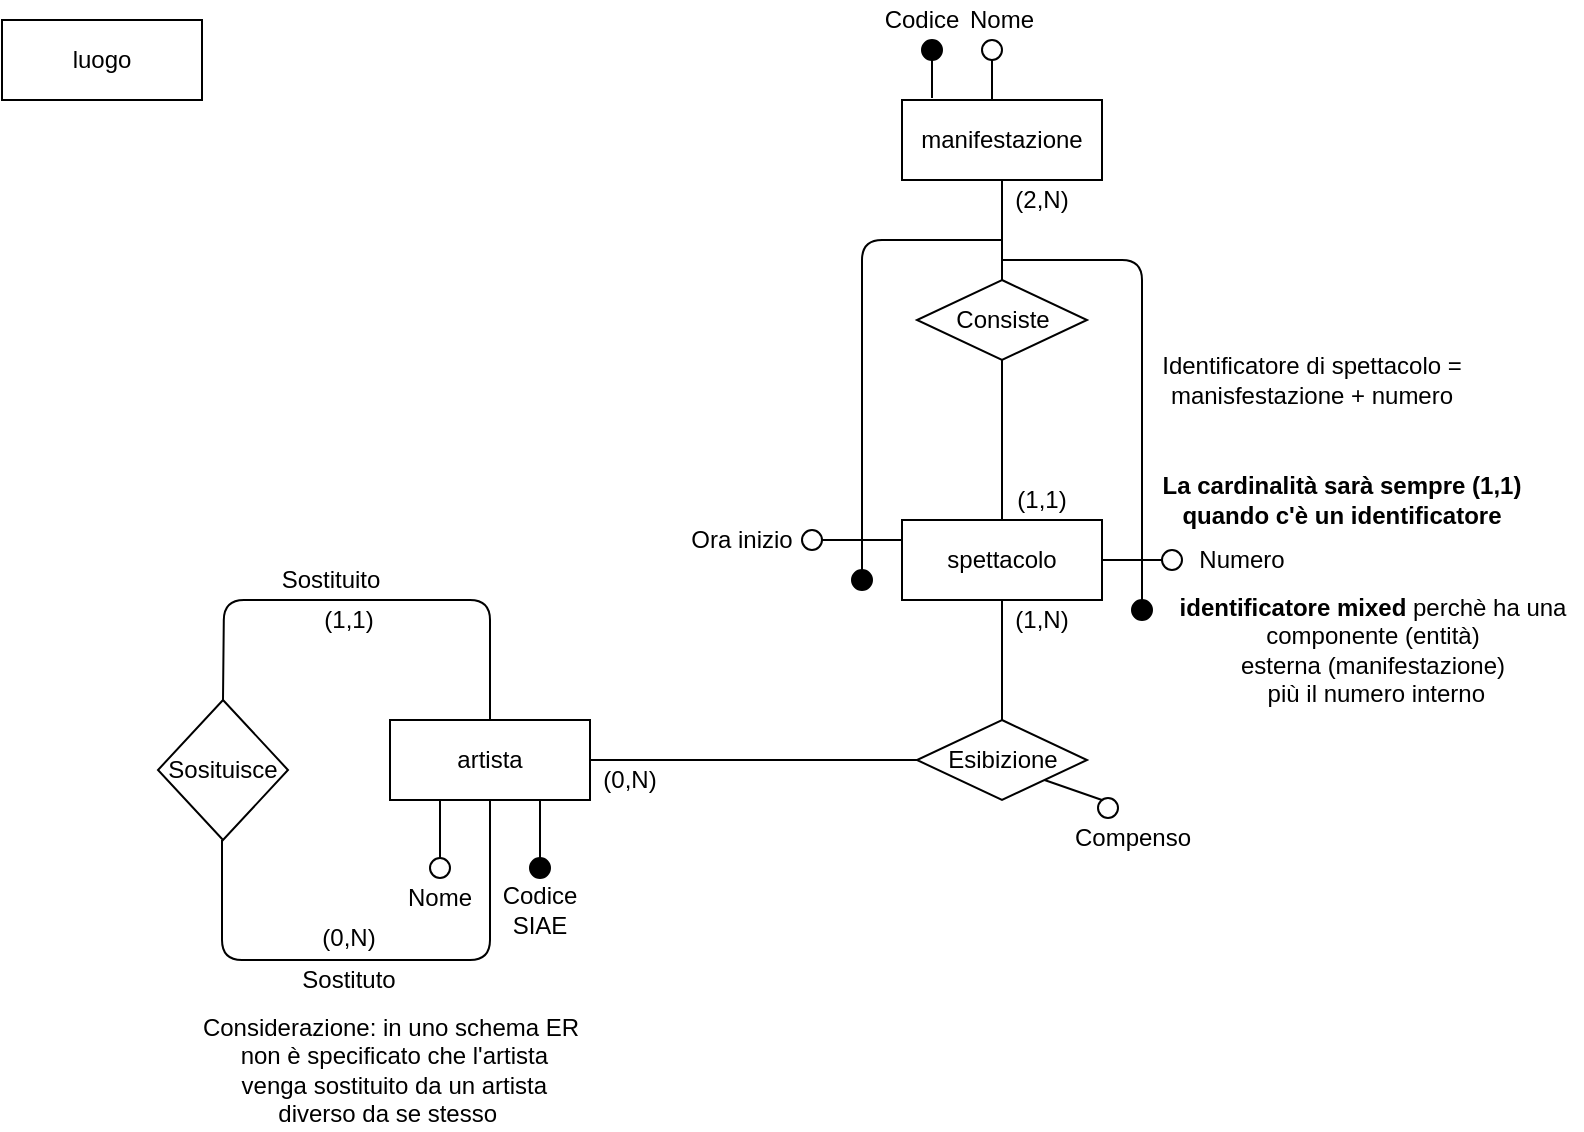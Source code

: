 <mxfile version="13.9.9" type="device"><diagram id="LnZEeNOhRxMkA-zefW7-" name="Pagina-1"><mxGraphModel dx="1008" dy="474" grid="1" gridSize="10" guides="1" tooltips="1" connect="1" arrows="1" fold="1" page="1" pageScale="1" pageWidth="827" pageHeight="1169" math="0" shadow="0"><root><mxCell id="0"/><mxCell id="1" parent="0"/><mxCell id="BxtSPn1bt7e-D0sQG0MU-1" value="manifestazione" style="whiteSpace=wrap;html=1;align=center;" vertex="1" parent="1"><mxGeometry x="570" y="130" width="100" height="40" as="geometry"/></mxCell><mxCell id="BxtSPn1bt7e-D0sQG0MU-2" value="spettacolo" style="whiteSpace=wrap;html=1;align=center;" vertex="1" parent="1"><mxGeometry x="570" y="340" width="100" height="40" as="geometry"/></mxCell><mxCell id="BxtSPn1bt7e-D0sQG0MU-5" value="artista" style="whiteSpace=wrap;html=1;align=center;" vertex="1" parent="1"><mxGeometry x="314" y="440" width="100" height="40" as="geometry"/></mxCell><mxCell id="BxtSPn1bt7e-D0sQG0MU-7" value="luogo" style="whiteSpace=wrap;html=1;align=center;" vertex="1" parent="1"><mxGeometry x="120" y="90" width="100" height="40" as="geometry"/></mxCell><mxCell id="BxtSPn1bt7e-D0sQG0MU-8" value="" style="endArrow=none;html=1;entryX=0.5;entryY=1;entryDx=0;entryDy=0;" edge="1" parent="1" target="BxtSPn1bt7e-D0sQG0MU-9"><mxGeometry width="50" height="50" relative="1" as="geometry"><mxPoint x="585" y="129" as="sourcePoint"/><mxPoint x="589" y="110" as="targetPoint"/></mxGeometry></mxCell><mxCell id="BxtSPn1bt7e-D0sQG0MU-9" value="" style="ellipse;whiteSpace=wrap;html=1;aspect=fixed;fillColor=#000000;" vertex="1" parent="1"><mxGeometry x="580" y="100" width="10" height="10" as="geometry"/></mxCell><mxCell id="BxtSPn1bt7e-D0sQG0MU-11" value="" style="ellipse;whiteSpace=wrap;html=1;aspect=fixed;" vertex="1" parent="1"><mxGeometry x="610" y="100" width="10" height="10" as="geometry"/></mxCell><mxCell id="BxtSPn1bt7e-D0sQG0MU-12" value="" style="endArrow=none;html=1;entryX=0.5;entryY=1;entryDx=0;entryDy=0;" edge="1" parent="1" target="BxtSPn1bt7e-D0sQG0MU-11"><mxGeometry width="50" height="50" relative="1" as="geometry"><mxPoint x="615" y="130" as="sourcePoint"/><mxPoint x="595" y="120" as="targetPoint"/></mxGeometry></mxCell><mxCell id="BxtSPn1bt7e-D0sQG0MU-13" value="Consiste" style="shape=rhombus;perimeter=rhombusPerimeter;whiteSpace=wrap;html=1;align=center;fillColor=#FFFFFF;" vertex="1" parent="1"><mxGeometry x="577.5" y="220" width="85" height="40" as="geometry"/></mxCell><mxCell id="BxtSPn1bt7e-D0sQG0MU-15" value="" style="endArrow=none;html=1;entryX=0.5;entryY=0;entryDx=0;entryDy=0;exitX=0.5;exitY=1;exitDx=0;exitDy=0;" edge="1" parent="1" source="BxtSPn1bt7e-D0sQG0MU-13" target="BxtSPn1bt7e-D0sQG0MU-2"><mxGeometry width="50" height="50" relative="1" as="geometry"><mxPoint x="625" y="140" as="sourcePoint"/><mxPoint x="625" y="120" as="targetPoint"/></mxGeometry></mxCell><mxCell id="BxtSPn1bt7e-D0sQG0MU-16" value="" style="endArrow=none;html=1;entryX=0.5;entryY=0;entryDx=0;entryDy=0;exitX=0.5;exitY=1;exitDx=0;exitDy=0;" edge="1" parent="1" source="BxtSPn1bt7e-D0sQG0MU-1" target="BxtSPn1bt7e-D0sQG0MU-13"><mxGeometry width="50" height="50" relative="1" as="geometry"><mxPoint x="630" y="270" as="sourcePoint"/><mxPoint x="630" y="350" as="targetPoint"/><Array as="points"><mxPoint x="620" y="210"/></Array></mxGeometry></mxCell><mxCell id="BxtSPn1bt7e-D0sQG0MU-19" value="Nome" style="text;html=1;strokeColor=none;fillColor=none;align=center;verticalAlign=middle;whiteSpace=wrap;rounded=0;" vertex="1" parent="1"><mxGeometry x="600" y="80" width="40" height="20" as="geometry"/></mxCell><mxCell id="BxtSPn1bt7e-D0sQG0MU-20" value="Codice" style="text;html=1;strokeColor=none;fillColor=none;align=center;verticalAlign=middle;whiteSpace=wrap;rounded=0;" vertex="1" parent="1"><mxGeometry x="560" y="80" width="40" height="20" as="geometry"/></mxCell><mxCell id="BxtSPn1bt7e-D0sQG0MU-25" value="" style="ellipse;whiteSpace=wrap;html=1;aspect=fixed;" vertex="1" parent="1"><mxGeometry x="700" y="355" width="10" height="10" as="geometry"/></mxCell><mxCell id="BxtSPn1bt7e-D0sQG0MU-26" value="" style="endArrow=none;html=1;entryX=0;entryY=0.5;entryDx=0;entryDy=0;exitX=1;exitY=0.5;exitDx=0;exitDy=0;" edge="1" parent="1" source="BxtSPn1bt7e-D0sQG0MU-2" target="BxtSPn1bt7e-D0sQG0MU-25"><mxGeometry width="50" height="50" relative="1" as="geometry"><mxPoint x="625" y="140" as="sourcePoint"/><mxPoint x="625" y="120" as="targetPoint"/></mxGeometry></mxCell><mxCell id="BxtSPn1bt7e-D0sQG0MU-27" value="Numero" style="text;html=1;strokeColor=none;fillColor=none;align=center;verticalAlign=middle;whiteSpace=wrap;rounded=0;" vertex="1" parent="1"><mxGeometry x="720" y="350" width="40" height="20" as="geometry"/></mxCell><mxCell id="BxtSPn1bt7e-D0sQG0MU-32" value="(2,N)" style="text;html=1;strokeColor=none;fillColor=none;align=center;verticalAlign=middle;whiteSpace=wrap;rounded=0;" vertex="1" parent="1"><mxGeometry x="620" y="170" width="40" height="20" as="geometry"/></mxCell><mxCell id="BxtSPn1bt7e-D0sQG0MU-35" value="" style="endArrow=none;html=1;" edge="1" parent="1"><mxGeometry width="50" height="50" relative="1" as="geometry"><mxPoint x="690" y="380" as="sourcePoint"/><mxPoint x="620" y="210" as="targetPoint"/><Array as="points"><mxPoint x="690" y="210"/></Array></mxGeometry></mxCell><mxCell id="BxtSPn1bt7e-D0sQG0MU-36" value="" style="ellipse;whiteSpace=wrap;html=1;aspect=fixed;fillColor=#000000;" vertex="1" parent="1"><mxGeometry x="685" y="380" width="10" height="10" as="geometry"/></mxCell><mxCell id="BxtSPn1bt7e-D0sQG0MU-37" value="Identificatore di spettacolo = manisfestazione + numero" style="text;html=1;strokeColor=none;fillColor=none;align=center;verticalAlign=middle;whiteSpace=wrap;rounded=0;" vertex="1" parent="1"><mxGeometry x="680" y="260" width="190" height="20" as="geometry"/></mxCell><mxCell id="BxtSPn1bt7e-D0sQG0MU-38" value="(1,1)" style="text;html=1;strokeColor=none;fillColor=none;align=center;verticalAlign=middle;whiteSpace=wrap;rounded=0;" vertex="1" parent="1"><mxGeometry x="620" y="320" width="40" height="20" as="geometry"/></mxCell><mxCell id="BxtSPn1bt7e-D0sQG0MU-39" value="&lt;b&gt;La cardinalità sarà sempre (1,1) quando c'è un identificatore&lt;/b&gt;" style="text;html=1;strokeColor=none;fillColor=none;align=center;verticalAlign=middle;whiteSpace=wrap;rounded=0;" vertex="1" parent="1"><mxGeometry x="695" y="320" width="190" height="20" as="geometry"/></mxCell><mxCell id="BxtSPn1bt7e-D0sQG0MU-45" value="&lt;b&gt;identificatore mixed&lt;/b&gt; perchè ha una &lt;br&gt;componente (entità) &lt;br&gt;esterna (manifestazione)&lt;br&gt;&amp;nbsp;più il numero interno" style="text;html=1;align=center;verticalAlign=middle;resizable=0;points=[];autosize=1;" vertex="1" parent="1"><mxGeometry x="700" y="375" width="210" height="60" as="geometry"/></mxCell><mxCell id="BxtSPn1bt7e-D0sQG0MU-46" value="" style="ellipse;whiteSpace=wrap;html=1;aspect=fixed;" vertex="1" parent="1"><mxGeometry x="520" y="345" width="10" height="10" as="geometry"/></mxCell><mxCell id="BxtSPn1bt7e-D0sQG0MU-47" value="Ora inizio" style="text;html=1;strokeColor=none;fillColor=none;align=center;verticalAlign=middle;whiteSpace=wrap;rounded=0;" vertex="1" parent="1"><mxGeometry x="460" y="340" width="60" height="20" as="geometry"/></mxCell><mxCell id="BxtSPn1bt7e-D0sQG0MU-48" value="" style="endArrow=none;html=1;exitX=0;exitY=0.25;exitDx=0;exitDy=0;" edge="1" parent="1" source="BxtSPn1bt7e-D0sQG0MU-2"><mxGeometry width="50" height="50" relative="1" as="geometry"><mxPoint x="665" y="392" as="sourcePoint"/><mxPoint x="530" y="350" as="targetPoint"/></mxGeometry></mxCell><mxCell id="BxtSPn1bt7e-D0sQG0MU-49" value="" style="endArrow=none;html=1;" edge="1" parent="1"><mxGeometry width="50" height="50" relative="1" as="geometry"><mxPoint x="550" y="370" as="sourcePoint"/><mxPoint x="620" y="200" as="targetPoint"/><Array as="points"><mxPoint x="550" y="300"/><mxPoint x="550" y="200"/></Array></mxGeometry></mxCell><mxCell id="BxtSPn1bt7e-D0sQG0MU-50" value="" style="ellipse;whiteSpace=wrap;html=1;aspect=fixed;fillColor=#000000;" vertex="1" parent="1"><mxGeometry x="545" y="365" width="10" height="10" as="geometry"/></mxCell><mxCell id="BxtSPn1bt7e-D0sQG0MU-52" value="Esibizione" style="shape=rhombus;perimeter=rhombusPerimeter;whiteSpace=wrap;html=1;align=center;fillColor=#FFFFFF;" vertex="1" parent="1"><mxGeometry x="577.5" y="440" width="85" height="40" as="geometry"/></mxCell><mxCell id="BxtSPn1bt7e-D0sQG0MU-53" value="" style="endArrow=none;html=1;entryX=0.5;entryY=1;entryDx=0;entryDy=0;exitX=0.5;exitY=0;exitDx=0;exitDy=0;" edge="1" parent="1" source="BxtSPn1bt7e-D0sQG0MU-52" target="BxtSPn1bt7e-D0sQG0MU-2"><mxGeometry width="50" height="50" relative="1" as="geometry"><mxPoint x="630" y="270" as="sourcePoint"/><mxPoint x="630" y="350" as="targetPoint"/></mxGeometry></mxCell><mxCell id="BxtSPn1bt7e-D0sQG0MU-54" value="" style="endArrow=none;html=1;entryX=1;entryY=0.5;entryDx=0;entryDy=0;exitX=0;exitY=0.5;exitDx=0;exitDy=0;" edge="1" parent="1" source="BxtSPn1bt7e-D0sQG0MU-52" target="BxtSPn1bt7e-D0sQG0MU-5"><mxGeometry width="50" height="50" relative="1" as="geometry"><mxPoint x="630" y="450" as="sourcePoint"/><mxPoint x="630" y="390" as="targetPoint"/></mxGeometry></mxCell><mxCell id="BxtSPn1bt7e-D0sQG0MU-55" value="(1,N)" style="text;html=1;strokeColor=none;fillColor=none;align=center;verticalAlign=middle;whiteSpace=wrap;rounded=0;" vertex="1" parent="1"><mxGeometry x="620" y="380" width="40" height="20" as="geometry"/></mxCell><mxCell id="BxtSPn1bt7e-D0sQG0MU-57" value="(0,N)" style="text;html=1;strokeColor=none;fillColor=none;align=center;verticalAlign=middle;whiteSpace=wrap;rounded=0;" vertex="1" parent="1"><mxGeometry x="414" y="460" width="40" height="20" as="geometry"/></mxCell><mxCell id="BxtSPn1bt7e-D0sQG0MU-60" value="" style="endArrow=none;html=1;exitX=1;exitY=1;exitDx=0;exitDy=0;" edge="1" parent="1" source="BxtSPn1bt7e-D0sQG0MU-52"><mxGeometry width="50" height="50" relative="1" as="geometry"><mxPoint x="630" y="490" as="sourcePoint"/><mxPoint x="670" y="480" as="targetPoint"/></mxGeometry></mxCell><mxCell id="BxtSPn1bt7e-D0sQG0MU-64" value="" style="ellipse;whiteSpace=wrap;html=1;aspect=fixed;" vertex="1" parent="1"><mxGeometry x="668" y="479" width="10" height="10" as="geometry"/></mxCell><mxCell id="BxtSPn1bt7e-D0sQG0MU-65" value="Compenso" style="text;html=1;align=center;verticalAlign=middle;resizable=0;points=[];autosize=1;" vertex="1" parent="1"><mxGeometry x="650" y="489" width="70" height="20" as="geometry"/></mxCell><mxCell id="BxtSPn1bt7e-D0sQG0MU-66" value="" style="endArrow=none;html=1;entryX=0.75;entryY=1;entryDx=0;entryDy=0;" edge="1" parent="1" target="BxtSPn1bt7e-D0sQG0MU-5"><mxGeometry width="50" height="50" relative="1" as="geometry"><mxPoint x="389" y="510" as="sourcePoint"/><mxPoint x="540" y="360" as="targetPoint"/></mxGeometry></mxCell><mxCell id="BxtSPn1bt7e-D0sQG0MU-67" value="Codice SIAE" style="text;html=1;strokeColor=none;fillColor=none;align=center;verticalAlign=middle;whiteSpace=wrap;rounded=0;" vertex="1" parent="1"><mxGeometry x="359" y="525" width="60" height="20" as="geometry"/></mxCell><mxCell id="BxtSPn1bt7e-D0sQG0MU-68" value="" style="ellipse;whiteSpace=wrap;html=1;aspect=fixed;fillColor=#000000;" vertex="1" parent="1"><mxGeometry x="384" y="509" width="10" height="10" as="geometry"/></mxCell><mxCell id="BxtSPn1bt7e-D0sQG0MU-69" value="" style="endArrow=none;html=1;entryX=0.25;entryY=1;entryDx=0;entryDy=0;" edge="1" parent="1" target="BxtSPn1bt7e-D0sQG0MU-5"><mxGeometry width="50" height="50" relative="1" as="geometry"><mxPoint x="339" y="510" as="sourcePoint"/><mxPoint x="399" y="490" as="targetPoint"/></mxGeometry></mxCell><mxCell id="BxtSPn1bt7e-D0sQG0MU-70" value="" style="ellipse;whiteSpace=wrap;html=1;aspect=fixed;" vertex="1" parent="1"><mxGeometry x="334" y="509" width="10" height="10" as="geometry"/></mxCell><mxCell id="BxtSPn1bt7e-D0sQG0MU-71" value="Nome" style="text;html=1;strokeColor=none;fillColor=none;align=center;verticalAlign=middle;whiteSpace=wrap;rounded=0;" vertex="1" parent="1"><mxGeometry x="319" y="519" width="40" height="20" as="geometry"/></mxCell><mxCell id="BxtSPn1bt7e-D0sQG0MU-72" value="" style="endArrow=none;html=1;exitX=0.5;exitY=1;exitDx=0;exitDy=0;" edge="1" parent="1" source="BxtSPn1bt7e-D0sQG0MU-5"><mxGeometry width="50" height="50" relative="1" as="geometry"><mxPoint x="587.5" y="470" as="sourcePoint"/><mxPoint x="230" y="500" as="targetPoint"/><Array as="points"><mxPoint x="364" y="560"/><mxPoint x="230" y="560"/></Array></mxGeometry></mxCell><mxCell id="BxtSPn1bt7e-D0sQG0MU-73" value="Sosituisce" style="rhombus;whiteSpace=wrap;html=1;fillColor=#FFFFFF;" vertex="1" parent="1"><mxGeometry x="198" y="430" width="65" height="70" as="geometry"/></mxCell><mxCell id="BxtSPn1bt7e-D0sQG0MU-74" value="" style="endArrow=none;html=1;exitX=0.5;exitY=0;exitDx=0;exitDy=0;entryX=0.5;entryY=0;entryDx=0;entryDy=0;" edge="1" parent="1" source="BxtSPn1bt7e-D0sQG0MU-5" target="BxtSPn1bt7e-D0sQG0MU-73"><mxGeometry width="50" height="50" relative="1" as="geometry"><mxPoint x="374" y="490" as="sourcePoint"/><mxPoint x="240" y="510" as="targetPoint"/><Array as="points"><mxPoint x="364" y="380"/><mxPoint x="231" y="380"/></Array></mxGeometry></mxCell><mxCell id="BxtSPn1bt7e-D0sQG0MU-75" value="Sostituito" style="text;html=1;align=center;verticalAlign=middle;resizable=0;points=[];autosize=1;" vertex="1" parent="1"><mxGeometry x="254" y="360" width="60" height="20" as="geometry"/></mxCell><mxCell id="BxtSPn1bt7e-D0sQG0MU-77" value="Sostituto" style="text;html=1;align=center;verticalAlign=middle;resizable=0;points=[];autosize=1;" vertex="1" parent="1"><mxGeometry x="263" y="560" width="60" height="20" as="geometry"/></mxCell><mxCell id="BxtSPn1bt7e-D0sQG0MU-79" value="Considerazione: in uno schema ER&lt;br&gt;&amp;nbsp;non è specificato che l'artista&lt;br&gt;&amp;nbsp;venga sostituito da un artista &lt;br&gt;diverso da se stesso&amp;nbsp;" style="text;html=1;align=center;verticalAlign=middle;resizable=0;points=[];autosize=1;" vertex="1" parent="1"><mxGeometry x="214" y="585" width="200" height="60" as="geometry"/></mxCell><mxCell id="BxtSPn1bt7e-D0sQG0MU-80" value="(1,1)" style="text;html=1;align=center;verticalAlign=middle;resizable=0;points=[];autosize=1;" vertex="1" parent="1"><mxGeometry x="273" y="380" width="40" height="20" as="geometry"/></mxCell><mxCell id="BxtSPn1bt7e-D0sQG0MU-82" value="(0,N)" style="text;html=1;align=center;verticalAlign=middle;resizable=0;points=[];autosize=1;" vertex="1" parent="1"><mxGeometry x="273" y="539" width="40" height="20" as="geometry"/></mxCell></root></mxGraphModel></diagram></mxfile>